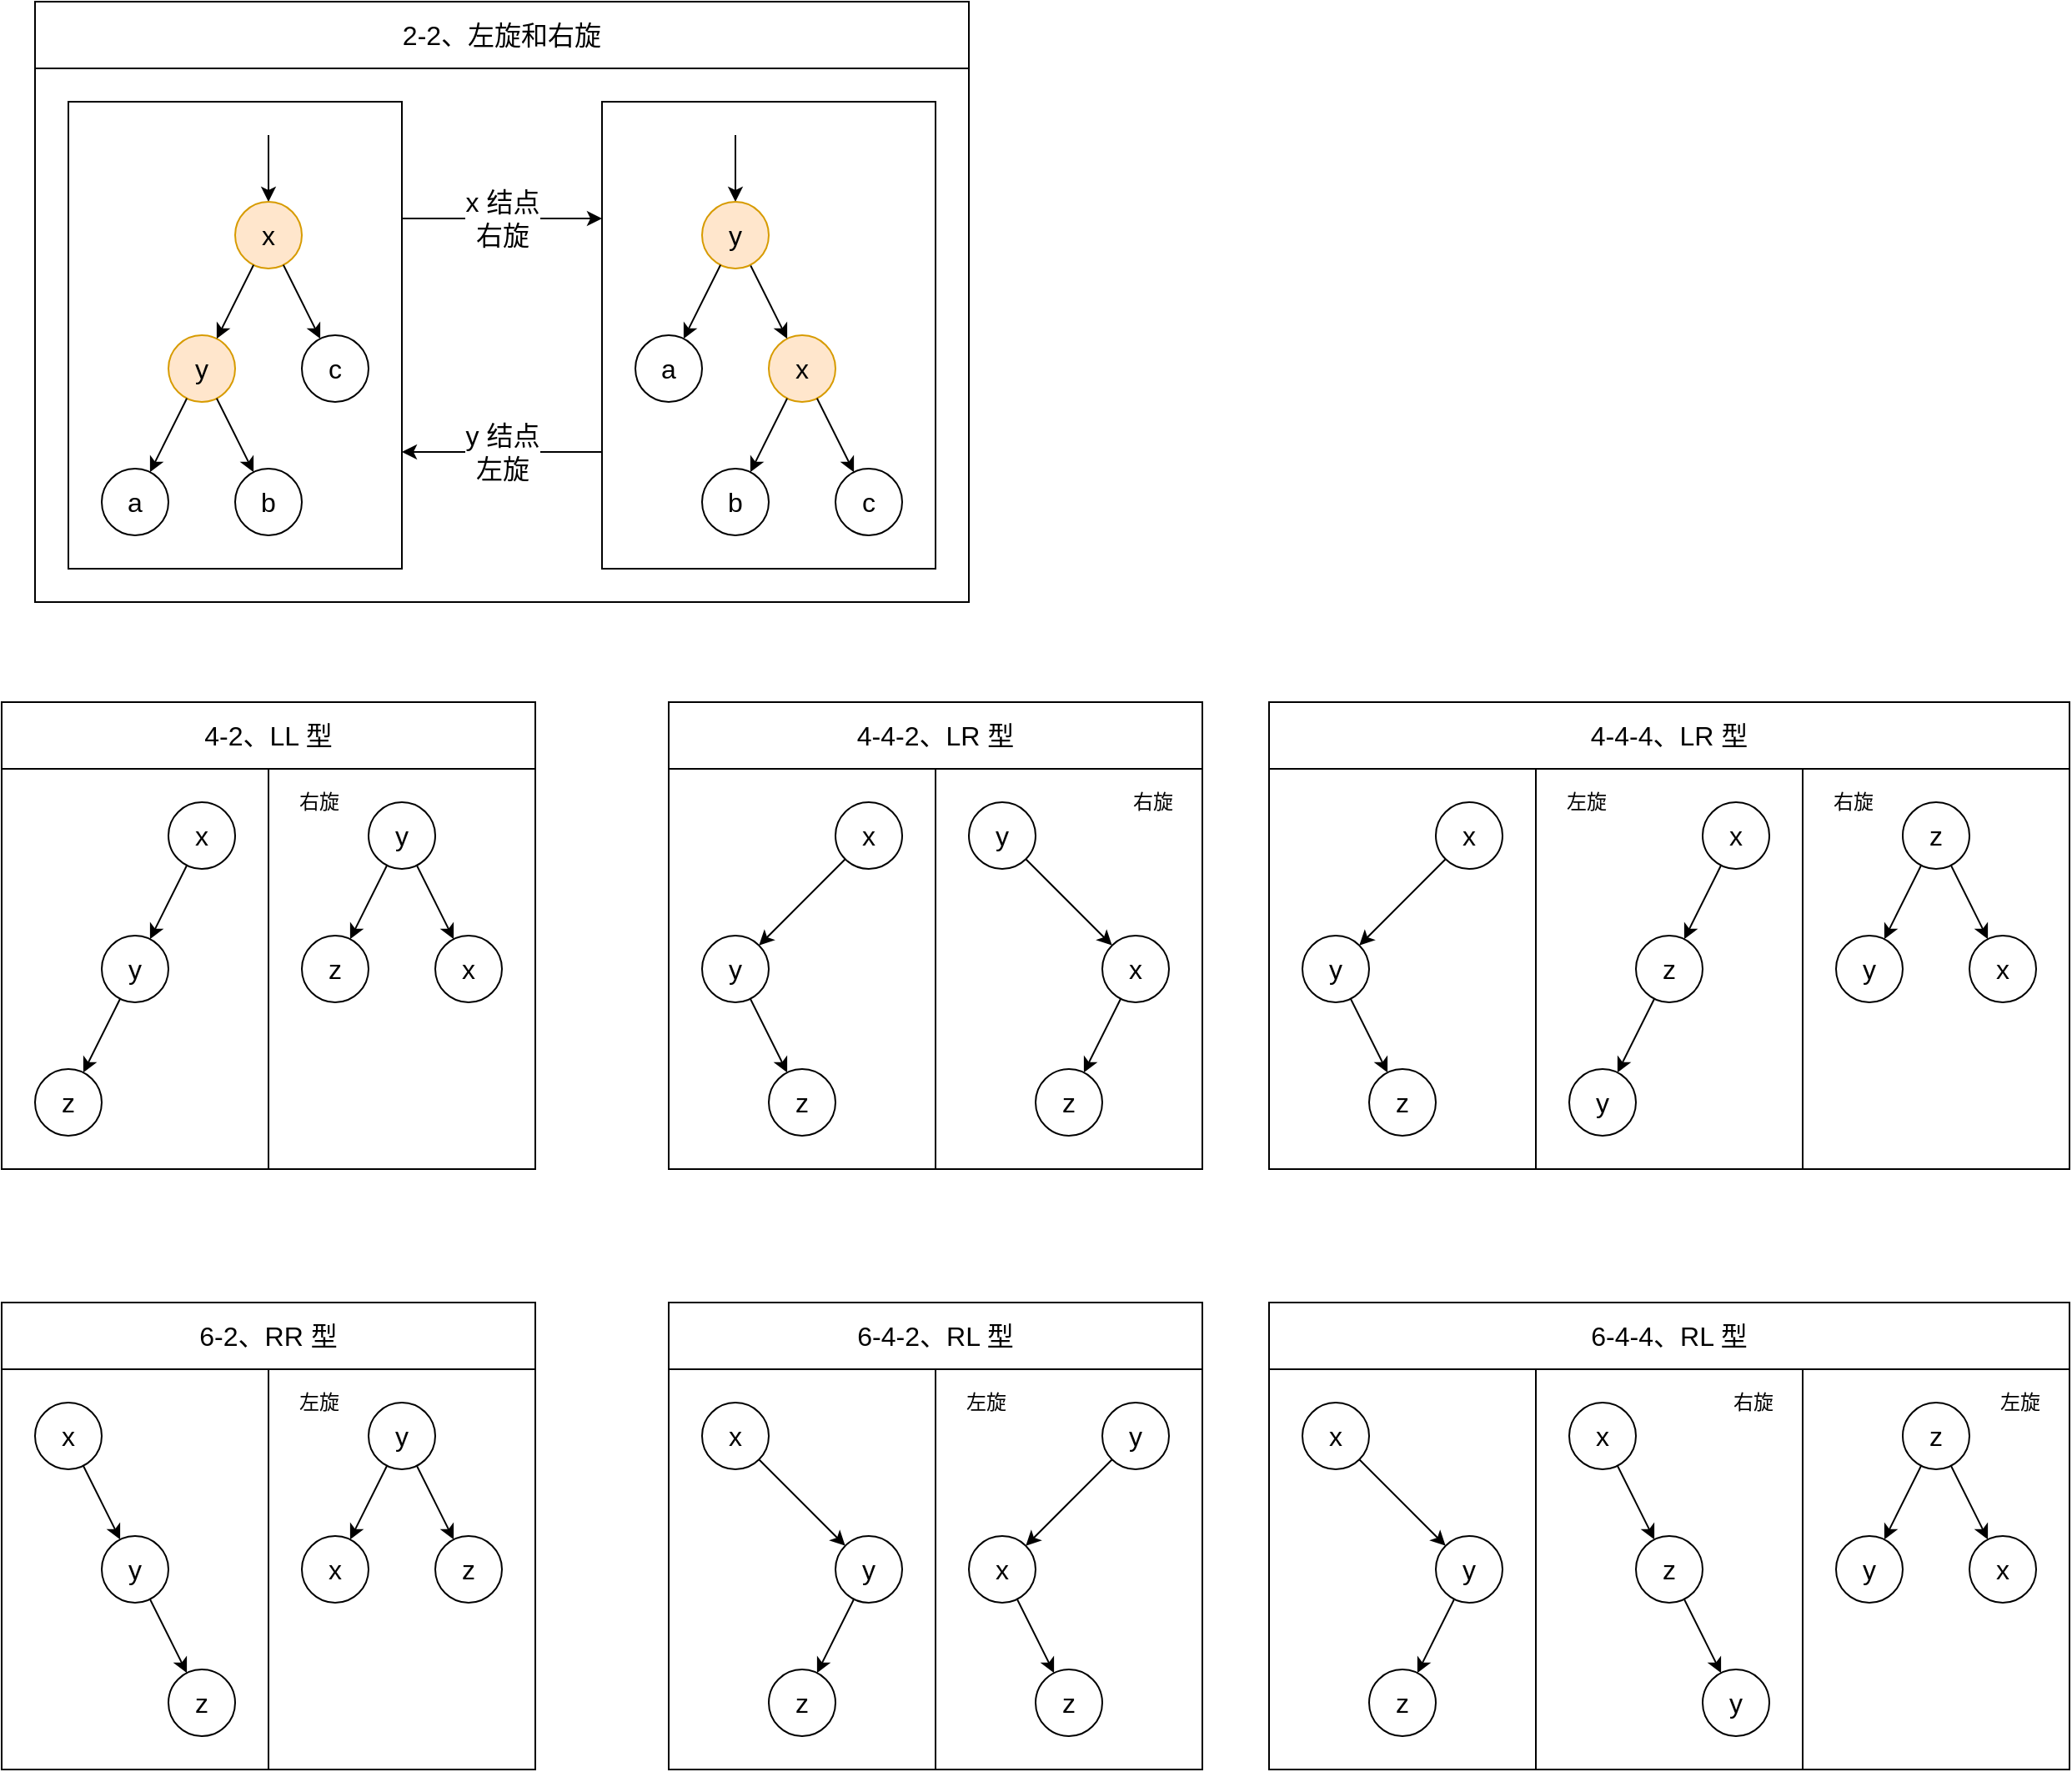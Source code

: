 <mxfile version="17.4.2" type="device"><diagram id="_bUpWqj7uk2EGXvaQ5KL" name="第 1 页"><mxGraphModel dx="1554" dy="1204" grid="1" gridSize="10" guides="0" tooltips="1" connect="1" arrows="1" fold="1" page="1" pageScale="1" pageWidth="827" pageHeight="1169" math="0" shadow="0"><root><mxCell id="0"/><mxCell id="1" parent="0"/><mxCell id="I18czegkz8IkcdXiJv6t-111" value="" style="group" parent="1" vertex="1" connectable="0"><mxGeometry x="80" y="40" width="560" height="360" as="geometry"/></mxCell><mxCell id="I18czegkz8IkcdXiJv6t-49" value="2-2、左旋和右旋" style="rounded=0;whiteSpace=wrap;html=1;fontSize=16;fillColor=none;container=0;" parent="I18czegkz8IkcdXiJv6t-111" vertex="1"><mxGeometry width="560" height="40" as="geometry"/></mxCell><mxCell id="I18czegkz8IkcdXiJv6t-26" value="" style="rounded=0;whiteSpace=wrap;html=1;fillColor=none;fontSize=16;container=0;" parent="I18czegkz8IkcdXiJv6t-111" vertex="1"><mxGeometry x="20" y="60" width="200" height="280" as="geometry"/></mxCell><mxCell id="I18czegkz8IkcdXiJv6t-27" value="" style="rounded=0;whiteSpace=wrap;html=1;fillColor=none;fontSize=16;container=0;" parent="I18czegkz8IkcdXiJv6t-111" vertex="1"><mxGeometry x="340" y="60" width="200" height="280" as="geometry"/></mxCell><mxCell id="I18czegkz8IkcdXiJv6t-32" value="" style="rounded=0;whiteSpace=wrap;html=1;fontSize=16;fillColor=none;container=0;" parent="I18czegkz8IkcdXiJv6t-111" vertex="1"><mxGeometry y="40" width="560" height="320" as="geometry"/></mxCell><mxCell id="I18czegkz8IkcdXiJv6t-6" style="rounded=0;orthogonalLoop=1;jettySize=auto;html=1;fontSize=16;" parent="I18czegkz8IkcdXiJv6t-111" target="I18czegkz8IkcdXiJv6t-3" edge="1"><mxGeometry relative="1" as="geometry"><mxPoint x="140" y="80" as="sourcePoint"/></mxGeometry></mxCell><mxCell id="I18czegkz8IkcdXiJv6t-3" value="x" style="ellipse;whiteSpace=wrap;html=1;aspect=fixed;fontSize=16;fillColor=#ffe6cc;strokeColor=#d79b00;container=0;" parent="I18czegkz8IkcdXiJv6t-111" vertex="1"><mxGeometry x="120" y="120" width="40" height="40" as="geometry"/></mxCell><mxCell id="I18czegkz8IkcdXiJv6t-8" value="y" style="ellipse;whiteSpace=wrap;html=1;aspect=fixed;fontSize=16;fillColor=#ffe6cc;strokeColor=#d79b00;container=0;" parent="I18czegkz8IkcdXiJv6t-111" vertex="1"><mxGeometry x="80" y="200" width="40" height="40" as="geometry"/></mxCell><mxCell id="I18czegkz8IkcdXiJv6t-12" style="rounded=0;orthogonalLoop=1;jettySize=auto;html=1;fontSize=16;" parent="I18czegkz8IkcdXiJv6t-111" source="I18czegkz8IkcdXiJv6t-3" target="I18czegkz8IkcdXiJv6t-8" edge="1"><mxGeometry relative="1" as="geometry"/></mxCell><mxCell id="I18czegkz8IkcdXiJv6t-9" value="c" style="ellipse;whiteSpace=wrap;html=1;aspect=fixed;fontSize=16;container=0;" parent="I18czegkz8IkcdXiJv6t-111" vertex="1"><mxGeometry x="160" y="200" width="40" height="40" as="geometry"/></mxCell><mxCell id="I18czegkz8IkcdXiJv6t-13" style="rounded=0;orthogonalLoop=1;jettySize=auto;html=1;fontSize=16;" parent="I18czegkz8IkcdXiJv6t-111" source="I18czegkz8IkcdXiJv6t-3" target="I18czegkz8IkcdXiJv6t-9" edge="1"><mxGeometry relative="1" as="geometry"/></mxCell><mxCell id="I18czegkz8IkcdXiJv6t-10" value="a" style="ellipse;whiteSpace=wrap;html=1;aspect=fixed;fontSize=16;container=0;" parent="I18czegkz8IkcdXiJv6t-111" vertex="1"><mxGeometry x="40" y="280" width="40" height="40" as="geometry"/></mxCell><mxCell id="I18czegkz8IkcdXiJv6t-14" style="rounded=0;orthogonalLoop=1;jettySize=auto;html=1;fontSize=16;" parent="I18czegkz8IkcdXiJv6t-111" source="I18czegkz8IkcdXiJv6t-8" target="I18czegkz8IkcdXiJv6t-10" edge="1"><mxGeometry relative="1" as="geometry"><mxPoint x="100" y="240" as="sourcePoint"/></mxGeometry></mxCell><mxCell id="I18czegkz8IkcdXiJv6t-11" value="b" style="ellipse;whiteSpace=wrap;html=1;aspect=fixed;fontSize=16;container=0;" parent="I18czegkz8IkcdXiJv6t-111" vertex="1"><mxGeometry x="120" y="280" width="40" height="40" as="geometry"/></mxCell><mxCell id="I18czegkz8IkcdXiJv6t-15" style="rounded=0;orthogonalLoop=1;jettySize=auto;html=1;fontSize=16;" parent="I18czegkz8IkcdXiJv6t-111" source="I18czegkz8IkcdXiJv6t-8" target="I18czegkz8IkcdXiJv6t-11" edge="1"><mxGeometry relative="1" as="geometry"><mxPoint x="100" y="240" as="sourcePoint"/></mxGeometry></mxCell><mxCell id="I18czegkz8IkcdXiJv6t-16" style="rounded=0;orthogonalLoop=1;jettySize=auto;html=1;fontSize=16;" parent="I18czegkz8IkcdXiJv6t-111" target="I18czegkz8IkcdXiJv6t-21" edge="1"><mxGeometry relative="1" as="geometry"><mxPoint x="420" y="80" as="sourcePoint"/></mxGeometry></mxCell><mxCell id="I18czegkz8IkcdXiJv6t-18" value="x" style="ellipse;whiteSpace=wrap;html=1;aspect=fixed;fontSize=16;fillColor=#ffe6cc;strokeColor=#d79b00;container=0;" parent="I18czegkz8IkcdXiJv6t-111" vertex="1"><mxGeometry x="440" y="200" width="40" height="40" as="geometry"/></mxCell><mxCell id="I18czegkz8IkcdXiJv6t-20" style="rounded=0;orthogonalLoop=1;jettySize=auto;html=1;fontSize=16;" parent="I18czegkz8IkcdXiJv6t-111" source="I18czegkz8IkcdXiJv6t-18" target="I18czegkz8IkcdXiJv6t-24" edge="1"><mxGeometry relative="1" as="geometry"><mxPoint x="340" y="210" as="sourcePoint"/></mxGeometry></mxCell><mxCell id="I18czegkz8IkcdXiJv6t-25" style="rounded=0;orthogonalLoop=1;jettySize=auto;html=1;fontSize=16;" parent="I18czegkz8IkcdXiJv6t-111" source="I18czegkz8IkcdXiJv6t-21" target="I18czegkz8IkcdXiJv6t-18" edge="1"><mxGeometry relative="1" as="geometry"/></mxCell><mxCell id="I18czegkz8IkcdXiJv6t-21" value="y" style="ellipse;whiteSpace=wrap;html=1;aspect=fixed;fontSize=16;fillColor=#ffe6cc;strokeColor=#d79b00;container=0;" parent="I18czegkz8IkcdXiJv6t-111" vertex="1"><mxGeometry x="400" y="120" width="40" height="40" as="geometry"/></mxCell><mxCell id="I18czegkz8IkcdXiJv6t-22" value="c" style="ellipse;whiteSpace=wrap;html=1;aspect=fixed;fontSize=16;container=0;" parent="I18czegkz8IkcdXiJv6t-111" vertex="1"><mxGeometry x="480" y="280" width="40" height="40" as="geometry"/></mxCell><mxCell id="I18czegkz8IkcdXiJv6t-17" style="rounded=0;orthogonalLoop=1;jettySize=auto;html=1;strokeColor=default;fontSize=16;" parent="I18czegkz8IkcdXiJv6t-111" source="I18czegkz8IkcdXiJv6t-18" target="I18czegkz8IkcdXiJv6t-22" edge="1"><mxGeometry relative="1" as="geometry"/></mxCell><mxCell id="I18czegkz8IkcdXiJv6t-23" value="a" style="ellipse;whiteSpace=wrap;html=1;aspect=fixed;fontSize=16;container=0;" parent="I18czegkz8IkcdXiJv6t-111" vertex="1"><mxGeometry x="360" y="200" width="40" height="40" as="geometry"/></mxCell><mxCell id="I18czegkz8IkcdXiJv6t-19" style="rounded=0;orthogonalLoop=1;jettySize=auto;html=1;fontSize=16;" parent="I18czegkz8IkcdXiJv6t-111" source="I18czegkz8IkcdXiJv6t-21" target="I18czegkz8IkcdXiJv6t-23" edge="1"><mxGeometry relative="1" as="geometry"><mxPoint x="420" y="160" as="sourcePoint"/></mxGeometry></mxCell><mxCell id="I18czegkz8IkcdXiJv6t-24" value="b" style="ellipse;whiteSpace=wrap;html=1;aspect=fixed;fontSize=16;container=0;" parent="I18czegkz8IkcdXiJv6t-111" vertex="1"><mxGeometry x="400" y="280" width="40" height="40" as="geometry"/></mxCell><mxCell id="I18czegkz8IkcdXiJv6t-28" value="" style="endArrow=classic;html=1;rounded=0;strokeColor=default;exitX=1;exitY=0.25;exitDx=0;exitDy=0;entryX=0;entryY=0.25;entryDx=0;entryDy=0;fontSize=16;" parent="I18czegkz8IkcdXiJv6t-111" source="I18czegkz8IkcdXiJv6t-26" target="I18czegkz8IkcdXiJv6t-27" edge="1"><mxGeometry width="50" height="50" relative="1" as="geometry"><mxPoint x="400" y="220" as="sourcePoint"/><mxPoint x="450" y="170" as="targetPoint"/></mxGeometry></mxCell><mxCell id="I18czegkz8IkcdXiJv6t-29" value="x 结点&lt;br&gt;右旋" style="edgeLabel;html=1;align=center;verticalAlign=middle;resizable=0;points=[];fontSize=16;container=0;" parent="I18czegkz8IkcdXiJv6t-28" vertex="1" connectable="0"><mxGeometry relative="1" as="geometry"><mxPoint as="offset"/></mxGeometry></mxCell><mxCell id="I18czegkz8IkcdXiJv6t-30" value="" style="endArrow=classic;html=1;rounded=0;strokeColor=default;exitX=0;exitY=0.75;exitDx=0;exitDy=0;entryX=1;entryY=0.75;entryDx=0;entryDy=0;fontSize=16;" parent="I18czegkz8IkcdXiJv6t-111" source="I18czegkz8IkcdXiJv6t-27" target="I18czegkz8IkcdXiJv6t-26" edge="1"><mxGeometry width="50" height="50" relative="1" as="geometry"><mxPoint x="230" y="140" as="sourcePoint"/><mxPoint x="370" y="140" as="targetPoint"/></mxGeometry></mxCell><mxCell id="I18czegkz8IkcdXiJv6t-31" value="y 结点&lt;br&gt;左旋" style="edgeLabel;html=1;align=center;verticalAlign=middle;resizable=0;points=[];fontSize=16;container=0;" parent="I18czegkz8IkcdXiJv6t-30" vertex="1" connectable="0"><mxGeometry relative="1" as="geometry"><mxPoint as="offset"/></mxGeometry></mxCell><mxCell id="I18czegkz8IkcdXiJv6t-45" value="" style="rounded=0;whiteSpace=wrap;html=1;fontSize=16;fillColor=none;container=0;" parent="1" vertex="1"><mxGeometry x="60" y="500" width="160" height="240" as="geometry"/></mxCell><mxCell id="I18czegkz8IkcdXiJv6t-46" value="" style="rounded=0;whiteSpace=wrap;html=1;fontSize=16;fillColor=none;container=0;" parent="1" vertex="1"><mxGeometry x="220" y="500" width="160" height="240" as="geometry"/></mxCell><mxCell id="I18czegkz8IkcdXiJv6t-34" value="x" style="ellipse;whiteSpace=wrap;html=1;aspect=fixed;fontSize=16;container=0;" parent="1" vertex="1"><mxGeometry x="160" y="520" width="40" height="40" as="geometry"/></mxCell><mxCell id="I18czegkz8IkcdXiJv6t-35" style="rounded=0;orthogonalLoop=1;jettySize=auto;html=1;fontSize=16;" parent="1" source="I18czegkz8IkcdXiJv6t-34" target="I18czegkz8IkcdXiJv6t-37" edge="1"><mxGeometry relative="1" as="geometry"><mxPoint x="60" y="530" as="sourcePoint"/></mxGeometry></mxCell><mxCell id="I18czegkz8IkcdXiJv6t-36" value="z" style="ellipse;whiteSpace=wrap;html=1;aspect=fixed;fontSize=16;container=0;" parent="1" vertex="1"><mxGeometry x="80" y="680" width="40" height="40" as="geometry"/></mxCell><mxCell id="I18czegkz8IkcdXiJv6t-37" value="y" style="ellipse;whiteSpace=wrap;html=1;aspect=fixed;fontSize=16;container=0;" parent="1" vertex="1"><mxGeometry x="120" y="600" width="40" height="40" as="geometry"/></mxCell><mxCell id="I18czegkz8IkcdXiJv6t-39" value="x" style="ellipse;whiteSpace=wrap;html=1;aspect=fixed;fontSize=16;container=0;" parent="1" vertex="1"><mxGeometry x="320" y="600" width="40" height="40" as="geometry"/></mxCell><mxCell id="I18czegkz8IkcdXiJv6t-40" style="rounded=0;orthogonalLoop=1;jettySize=auto;html=1;fontSize=16;" parent="1" source="I18czegkz8IkcdXiJv6t-42" target="I18czegkz8IkcdXiJv6t-39" edge="1"><mxGeometry relative="1" as="geometry"><mxPoint x="360" y="510" as="sourcePoint"/></mxGeometry></mxCell><mxCell id="I18czegkz8IkcdXiJv6t-41" value="z" style="ellipse;whiteSpace=wrap;html=1;aspect=fixed;fontSize=16;container=0;" parent="1" vertex="1"><mxGeometry x="240" y="600" width="40" height="40" as="geometry"/></mxCell><mxCell id="I18czegkz8IkcdXiJv6t-33" style="rounded=0;orthogonalLoop=1;jettySize=auto;html=1;strokeColor=default;fontSize=16;" parent="1" source="I18czegkz8IkcdXiJv6t-37" target="I18czegkz8IkcdXiJv6t-36" edge="1"><mxGeometry relative="1" as="geometry"/></mxCell><mxCell id="I18czegkz8IkcdXiJv6t-42" value="y" style="ellipse;whiteSpace=wrap;html=1;aspect=fixed;fontSize=16;container=0;" parent="1" vertex="1"><mxGeometry x="280" y="520" width="40" height="40" as="geometry"/></mxCell><mxCell id="I18czegkz8IkcdXiJv6t-38" style="rounded=0;orthogonalLoop=1;jettySize=auto;html=1;strokeColor=default;fontSize=16;" parent="1" source="I18czegkz8IkcdXiJv6t-42" target="I18czegkz8IkcdXiJv6t-41" edge="1"><mxGeometry relative="1" as="geometry"/></mxCell><mxCell id="I18czegkz8IkcdXiJv6t-53" value="4-2、LL 型" style="rounded=0;whiteSpace=wrap;html=1;fontSize=16;fillColor=none;container=0;" parent="1" vertex="1"><mxGeometry x="60" y="460" width="320" height="40" as="geometry"/></mxCell><mxCell id="I18czegkz8IkcdXiJv6t-70" value="" style="rounded=0;whiteSpace=wrap;html=1;fontSize=16;fillColor=none;container=0;" parent="1" vertex="1"><mxGeometry x="460" y="500" width="160" height="240" as="geometry"/></mxCell><mxCell id="I18czegkz8IkcdXiJv6t-71" value="" style="rounded=0;whiteSpace=wrap;html=1;fontSize=16;fillColor=none;container=0;" parent="1" vertex="1"><mxGeometry x="620" y="500" width="160" height="240" as="geometry"/></mxCell><mxCell id="I18czegkz8IkcdXiJv6t-74" value="x" style="ellipse;whiteSpace=wrap;html=1;aspect=fixed;fontSize=16;container=0;" parent="1" vertex="1"><mxGeometry x="560" y="520" width="40" height="40" as="geometry"/></mxCell><mxCell id="I18czegkz8IkcdXiJv6t-75" style="rounded=0;orthogonalLoop=1;jettySize=auto;html=1;fontSize=16;" parent="1" source="I18czegkz8IkcdXiJv6t-74" target="I18czegkz8IkcdXiJv6t-77" edge="1"><mxGeometry relative="1" as="geometry"><mxPoint x="460" y="530" as="sourcePoint"/></mxGeometry></mxCell><mxCell id="I18czegkz8IkcdXiJv6t-76" value="z" style="ellipse;whiteSpace=wrap;html=1;aspect=fixed;fontSize=16;container=0;" parent="1" vertex="1"><mxGeometry x="520" y="680" width="40" height="40" as="geometry"/></mxCell><mxCell id="I18czegkz8IkcdXiJv6t-77" value="y" style="ellipse;whiteSpace=wrap;html=1;aspect=fixed;fontSize=16;container=0;" parent="1" vertex="1"><mxGeometry x="480" y="600" width="40" height="40" as="geometry"/></mxCell><mxCell id="I18czegkz8IkcdXiJv6t-79" value="x" style="ellipse;whiteSpace=wrap;html=1;aspect=fixed;fontSize=16;container=0;" parent="1" vertex="1"><mxGeometry x="720" y="600" width="40" height="40" as="geometry"/></mxCell><mxCell id="I18czegkz8IkcdXiJv6t-73" style="rounded=0;orthogonalLoop=1;jettySize=auto;html=1;strokeColor=default;fontSize=16;" parent="1" source="I18czegkz8IkcdXiJv6t-77" target="I18czegkz8IkcdXiJv6t-76" edge="1"><mxGeometry relative="1" as="geometry"/></mxCell><mxCell id="I18czegkz8IkcdXiJv6t-80" style="rounded=0;orthogonalLoop=1;jettySize=auto;html=1;fontSize=16;" parent="1" source="I18czegkz8IkcdXiJv6t-82" target="I18czegkz8IkcdXiJv6t-79" edge="1"><mxGeometry relative="1" as="geometry"><mxPoint x="760" y="510" as="sourcePoint"/></mxGeometry></mxCell><mxCell id="I18czegkz8IkcdXiJv6t-81" value="z" style="ellipse;whiteSpace=wrap;html=1;aspect=fixed;fontSize=16;container=0;" parent="1" vertex="1"><mxGeometry x="680" y="680" width="40" height="40" as="geometry"/></mxCell><mxCell id="I18czegkz8IkcdXiJv6t-82" value="y" style="ellipse;whiteSpace=wrap;html=1;aspect=fixed;fontSize=16;container=0;" parent="1" vertex="1"><mxGeometry x="640" y="520" width="40" height="40" as="geometry"/></mxCell><mxCell id="I18czegkz8IkcdXiJv6t-78" style="rounded=0;orthogonalLoop=1;jettySize=auto;html=1;strokeColor=default;fontSize=16;" parent="1" source="I18czegkz8IkcdXiJv6t-79" target="I18czegkz8IkcdXiJv6t-81" edge="1"><mxGeometry relative="1" as="geometry"/></mxCell><mxCell id="I18czegkz8IkcdXiJv6t-85" value="4-4-2、LR 型" style="rounded=0;whiteSpace=wrap;html=1;fontSize=16;fillColor=none;container=0;" parent="1" vertex="1"><mxGeometry x="460" y="460" width="320" height="40" as="geometry"/></mxCell><mxCell id="I18czegkz8IkcdXiJv6t-87" value="" style="rounded=0;whiteSpace=wrap;html=1;fontSize=16;fillColor=none;" parent="1" vertex="1"><mxGeometry x="820" y="500" width="160" height="240" as="geometry"/></mxCell><mxCell id="I18czegkz8IkcdXiJv6t-88" value="" style="rounded=0;whiteSpace=wrap;html=1;fontSize=16;fillColor=none;" parent="1" vertex="1"><mxGeometry x="980" y="500" width="160" height="240" as="geometry"/></mxCell><mxCell id="I18czegkz8IkcdXiJv6t-91" value="x" style="ellipse;whiteSpace=wrap;html=1;aspect=fixed;fontSize=16;" parent="1" vertex="1"><mxGeometry x="920" y="520" width="40" height="40" as="geometry"/></mxCell><mxCell id="I18czegkz8IkcdXiJv6t-92" style="rounded=0;orthogonalLoop=1;jettySize=auto;html=1;fontSize=16;" parent="1" source="I18czegkz8IkcdXiJv6t-91" target="I18czegkz8IkcdXiJv6t-94" edge="1"><mxGeometry relative="1" as="geometry"><mxPoint x="820" y="530" as="sourcePoint"/></mxGeometry></mxCell><mxCell id="I18czegkz8IkcdXiJv6t-93" value="z" style="ellipse;whiteSpace=wrap;html=1;aspect=fixed;fontSize=16;" parent="1" vertex="1"><mxGeometry x="880" y="680" width="40" height="40" as="geometry"/></mxCell><mxCell id="I18czegkz8IkcdXiJv6t-94" value="y" style="ellipse;whiteSpace=wrap;html=1;aspect=fixed;fontSize=16;" parent="1" vertex="1"><mxGeometry x="840" y="600" width="40" height="40" as="geometry"/></mxCell><mxCell id="I18czegkz8IkcdXiJv6t-96" value="x" style="ellipse;whiteSpace=wrap;html=1;aspect=fixed;fontSize=16;" parent="1" vertex="1"><mxGeometry x="1080" y="520" width="40" height="40" as="geometry"/></mxCell><mxCell id="I18czegkz8IkcdXiJv6t-90" style="rounded=0;orthogonalLoop=1;jettySize=auto;html=1;strokeColor=default;fontSize=16;" parent="1" source="I18czegkz8IkcdXiJv6t-94" target="I18czegkz8IkcdXiJv6t-93" edge="1"><mxGeometry relative="1" as="geometry"/></mxCell><mxCell id="I18czegkz8IkcdXiJv6t-98" value="z" style="ellipse;whiteSpace=wrap;html=1;aspect=fixed;fontSize=16;" parent="1" vertex="1"><mxGeometry x="1040" y="600" width="40" height="40" as="geometry"/></mxCell><mxCell id="I18czegkz8IkcdXiJv6t-95" style="rounded=0;orthogonalLoop=1;jettySize=auto;html=1;strokeColor=default;fontSize=16;" parent="1" source="I18czegkz8IkcdXiJv6t-96" target="I18czegkz8IkcdXiJv6t-98" edge="1"><mxGeometry relative="1" as="geometry"/></mxCell><mxCell id="I18czegkz8IkcdXiJv6t-99" value="y" style="ellipse;whiteSpace=wrap;html=1;aspect=fixed;fontSize=16;" parent="1" vertex="1"><mxGeometry x="1000" y="680" width="40" height="40" as="geometry"/></mxCell><mxCell id="I18czegkz8IkcdXiJv6t-97" style="rounded=0;orthogonalLoop=1;jettySize=auto;html=1;fontSize=16;" parent="1" source="I18czegkz8IkcdXiJv6t-98" target="I18czegkz8IkcdXiJv6t-99" edge="1"><mxGeometry relative="1" as="geometry"><mxPoint x="1120" y="510" as="sourcePoint"/></mxGeometry></mxCell><mxCell id="I18czegkz8IkcdXiJv6t-102" value="4-4-4、LR 型" style="rounded=0;whiteSpace=wrap;html=1;fontSize=16;fillColor=none;" parent="1" vertex="1"><mxGeometry x="820" y="460" width="480" height="40" as="geometry"/></mxCell><mxCell id="I18czegkz8IkcdXiJv6t-103" value="" style="rounded=0;whiteSpace=wrap;html=1;fontSize=16;fillColor=none;" parent="1" vertex="1"><mxGeometry x="1140" y="500" width="160" height="240" as="geometry"/></mxCell><mxCell id="I18czegkz8IkcdXiJv6t-105" value="x" style="ellipse;whiteSpace=wrap;html=1;aspect=fixed;fontSize=16;" parent="1" vertex="1"><mxGeometry x="1240" y="600" width="40" height="40" as="geometry"/></mxCell><mxCell id="I18czegkz8IkcdXiJv6t-107" value="z" style="ellipse;whiteSpace=wrap;html=1;aspect=fixed;fontSize=16;" parent="1" vertex="1"><mxGeometry x="1200" y="520" width="40" height="40" as="geometry"/></mxCell><mxCell id="I18czegkz8IkcdXiJv6t-104" style="rounded=0;orthogonalLoop=1;jettySize=auto;html=1;strokeColor=default;fontSize=16;" parent="1" source="I18czegkz8IkcdXiJv6t-107" target="I18czegkz8IkcdXiJv6t-105" edge="1"><mxGeometry relative="1" as="geometry"/></mxCell><mxCell id="I18czegkz8IkcdXiJv6t-108" value="y" style="ellipse;whiteSpace=wrap;html=1;aspect=fixed;fontSize=16;" parent="1" vertex="1"><mxGeometry x="1160" y="600" width="40" height="40" as="geometry"/></mxCell><mxCell id="I18czegkz8IkcdXiJv6t-106" style="rounded=0;orthogonalLoop=1;jettySize=auto;html=1;fontSize=16;" parent="1" source="I18czegkz8IkcdXiJv6t-107" target="I18czegkz8IkcdXiJv6t-108" edge="1"><mxGeometry relative="1" as="geometry"><mxPoint x="1280" y="430" as="sourcePoint"/></mxGeometry></mxCell><mxCell id="I18czegkz8IkcdXiJv6t-65" value="" style="rounded=0;whiteSpace=wrap;html=1;fontSize=16;fillColor=none;container=0;" parent="1" vertex="1"><mxGeometry x="220" y="860" width="160" height="240" as="geometry"/></mxCell><mxCell id="I18czegkz8IkcdXiJv6t-64" value="" style="rounded=0;whiteSpace=wrap;html=1;fontSize=16;fillColor=none;container=0;" parent="1" vertex="1"><mxGeometry x="60" y="860" width="160" height="240" as="geometry"/></mxCell><mxCell id="I18czegkz8IkcdXiJv6t-55" value="x" style="ellipse;whiteSpace=wrap;html=1;aspect=fixed;fontSize=16;container=0;" parent="1" vertex="1"><mxGeometry x="80" y="880" width="40" height="40" as="geometry"/></mxCell><mxCell id="I18czegkz8IkcdXiJv6t-56" style="rounded=0;orthogonalLoop=1;jettySize=auto;html=1;fontSize=16;" parent="1" source="I18czegkz8IkcdXiJv6t-55" target="I18czegkz8IkcdXiJv6t-58" edge="1"><mxGeometry relative="1" as="geometry"><mxPoint x="60" y="890" as="sourcePoint"/></mxGeometry></mxCell><mxCell id="I18czegkz8IkcdXiJv6t-57" value="z" style="ellipse;whiteSpace=wrap;html=1;aspect=fixed;fontSize=16;container=0;" parent="1" vertex="1"><mxGeometry x="160" y="1040" width="40" height="40" as="geometry"/></mxCell><mxCell id="I18czegkz8IkcdXiJv6t-58" value="y" style="ellipse;whiteSpace=wrap;html=1;aspect=fixed;fontSize=16;container=0;" parent="1" vertex="1"><mxGeometry x="120" y="960" width="40" height="40" as="geometry"/></mxCell><mxCell id="I18czegkz8IkcdXiJv6t-60" value="z" style="ellipse;whiteSpace=wrap;html=1;aspect=fixed;fontSize=16;container=0;" parent="1" vertex="1"><mxGeometry x="320" y="960" width="40" height="40" as="geometry"/></mxCell><mxCell id="I18czegkz8IkcdXiJv6t-61" style="rounded=0;orthogonalLoop=1;jettySize=auto;html=1;fontSize=16;" parent="1" source="I18czegkz8IkcdXiJv6t-63" target="I18czegkz8IkcdXiJv6t-60" edge="1"><mxGeometry relative="1" as="geometry"><mxPoint x="360" y="870" as="sourcePoint"/></mxGeometry></mxCell><mxCell id="I18czegkz8IkcdXiJv6t-62" value="x" style="ellipse;whiteSpace=wrap;html=1;aspect=fixed;fontSize=16;container=0;" parent="1" vertex="1"><mxGeometry x="240" y="960" width="40" height="40" as="geometry"/></mxCell><mxCell id="I18czegkz8IkcdXiJv6t-54" style="rounded=0;orthogonalLoop=1;jettySize=auto;html=1;strokeColor=default;fontSize=16;" parent="1" source="I18czegkz8IkcdXiJv6t-58" target="I18czegkz8IkcdXiJv6t-57" edge="1"><mxGeometry relative="1" as="geometry"/></mxCell><mxCell id="I18czegkz8IkcdXiJv6t-63" value="y" style="ellipse;whiteSpace=wrap;html=1;aspect=fixed;fontSize=16;container=0;" parent="1" vertex="1"><mxGeometry x="280" y="880" width="40" height="40" as="geometry"/></mxCell><mxCell id="I18czegkz8IkcdXiJv6t-59" style="rounded=0;orthogonalLoop=1;jettySize=auto;html=1;strokeColor=default;fontSize=16;" parent="1" source="I18czegkz8IkcdXiJv6t-63" target="I18czegkz8IkcdXiJv6t-62" edge="1"><mxGeometry relative="1" as="geometry"/></mxCell><mxCell id="I18czegkz8IkcdXiJv6t-69" value="6-2、RR 型" style="rounded=0;whiteSpace=wrap;html=1;fontSize=16;fillColor=none;container=0;" parent="1" vertex="1"><mxGeometry x="60" y="820" width="320" height="40" as="geometry"/></mxCell><mxCell id="I18czegkz8IkcdXiJv6t-131" value="" style="rounded=0;whiteSpace=wrap;html=1;fontSize=16;fillColor=none;container=0;" parent="1" vertex="1"><mxGeometry x="820" y="860" width="160" height="240" as="geometry"/></mxCell><mxCell id="I18czegkz8IkcdXiJv6t-132" value="" style="rounded=0;whiteSpace=wrap;html=1;fontSize=16;fillColor=none;container=0;" parent="1" vertex="1"><mxGeometry x="980" y="860" width="160" height="240" as="geometry"/></mxCell><mxCell id="I18czegkz8IkcdXiJv6t-134" value="x" style="ellipse;whiteSpace=wrap;html=1;aspect=fixed;fontSize=16;container=0;" parent="1" vertex="1"><mxGeometry x="840" y="880" width="40" height="40" as="geometry"/></mxCell><mxCell id="I18czegkz8IkcdXiJv6t-135" style="rounded=0;orthogonalLoop=1;jettySize=auto;html=1;fontSize=16;" parent="1" source="I18czegkz8IkcdXiJv6t-134" target="I18czegkz8IkcdXiJv6t-137" edge="1"><mxGeometry relative="1" as="geometry"><mxPoint x="820" y="890" as="sourcePoint"/></mxGeometry></mxCell><mxCell id="I18czegkz8IkcdXiJv6t-136" value="z" style="ellipse;whiteSpace=wrap;html=1;aspect=fixed;fontSize=16;container=0;" parent="1" vertex="1"><mxGeometry x="880" y="1040" width="40" height="40" as="geometry"/></mxCell><mxCell id="I18czegkz8IkcdXiJv6t-137" value="y" style="ellipse;whiteSpace=wrap;html=1;aspect=fixed;fontSize=16;container=0;" parent="1" vertex="1"><mxGeometry x="920" y="960" width="40" height="40" as="geometry"/></mxCell><mxCell id="I18czegkz8IkcdXiJv6t-139" value="x" style="ellipse;whiteSpace=wrap;html=1;aspect=fixed;fontSize=16;container=0;" parent="1" vertex="1"><mxGeometry x="1000" y="880" width="40" height="40" as="geometry"/></mxCell><mxCell id="I18czegkz8IkcdXiJv6t-133" style="rounded=0;orthogonalLoop=1;jettySize=auto;html=1;strokeColor=default;fontSize=16;" parent="1" source="I18czegkz8IkcdXiJv6t-137" target="I18czegkz8IkcdXiJv6t-136" edge="1"><mxGeometry relative="1" as="geometry"/></mxCell><mxCell id="I18czegkz8IkcdXiJv6t-141" value="z" style="ellipse;whiteSpace=wrap;html=1;aspect=fixed;fontSize=16;container=0;" parent="1" vertex="1"><mxGeometry x="1040" y="960" width="40" height="40" as="geometry"/></mxCell><mxCell id="I18czegkz8IkcdXiJv6t-138" style="rounded=0;orthogonalLoop=1;jettySize=auto;html=1;strokeColor=default;fontSize=16;" parent="1" source="I18czegkz8IkcdXiJv6t-139" target="I18czegkz8IkcdXiJv6t-141" edge="1"><mxGeometry relative="1" as="geometry"/></mxCell><mxCell id="I18czegkz8IkcdXiJv6t-142" value="y" style="ellipse;whiteSpace=wrap;html=1;aspect=fixed;fontSize=16;container=0;" parent="1" vertex="1"><mxGeometry x="1080" y="1040" width="40" height="40" as="geometry"/></mxCell><mxCell id="I18czegkz8IkcdXiJv6t-140" style="rounded=0;orthogonalLoop=1;jettySize=auto;html=1;fontSize=16;" parent="1" source="I18czegkz8IkcdXiJv6t-141" target="I18czegkz8IkcdXiJv6t-142" edge="1"><mxGeometry relative="1" as="geometry"><mxPoint x="1120" y="870" as="sourcePoint"/></mxGeometry></mxCell><mxCell id="I18czegkz8IkcdXiJv6t-145" value="6-4-4、RL 型" style="rounded=0;whiteSpace=wrap;html=1;fontSize=16;fillColor=none;container=0;" parent="1" vertex="1"><mxGeometry x="820" y="820" width="480" height="40" as="geometry"/></mxCell><mxCell id="I18czegkz8IkcdXiJv6t-146" value="" style="rounded=0;whiteSpace=wrap;html=1;fontSize=16;fillColor=none;container=0;" parent="1" vertex="1"><mxGeometry x="1140" y="860" width="160" height="240" as="geometry"/></mxCell><mxCell id="I18czegkz8IkcdXiJv6t-148" value="x" style="ellipse;whiteSpace=wrap;html=1;aspect=fixed;fontSize=16;container=0;" parent="1" vertex="1"><mxGeometry x="1240" y="960" width="40" height="40" as="geometry"/></mxCell><mxCell id="I18czegkz8IkcdXiJv6t-150" value="z" style="ellipse;whiteSpace=wrap;html=1;aspect=fixed;fontSize=16;container=0;" parent="1" vertex="1"><mxGeometry x="1200" y="880" width="40" height="40" as="geometry"/></mxCell><mxCell id="I18czegkz8IkcdXiJv6t-147" style="rounded=0;orthogonalLoop=1;jettySize=auto;html=1;strokeColor=default;fontSize=16;" parent="1" source="I18czegkz8IkcdXiJv6t-150" target="I18czegkz8IkcdXiJv6t-148" edge="1"><mxGeometry relative="1" as="geometry"/></mxCell><mxCell id="I18czegkz8IkcdXiJv6t-151" value="y" style="ellipse;whiteSpace=wrap;html=1;aspect=fixed;fontSize=16;container=0;" parent="1" vertex="1"><mxGeometry x="1160" y="960" width="40" height="40" as="geometry"/></mxCell><mxCell id="I18czegkz8IkcdXiJv6t-149" style="rounded=0;orthogonalLoop=1;jettySize=auto;html=1;fontSize=16;" parent="1" source="I18czegkz8IkcdXiJv6t-150" target="I18czegkz8IkcdXiJv6t-151" edge="1"><mxGeometry relative="1" as="geometry"><mxPoint x="1280" y="790" as="sourcePoint"/></mxGeometry></mxCell><mxCell id="I18czegkz8IkcdXiJv6t-114" value="" style="rounded=0;whiteSpace=wrap;html=1;fontSize=16;fillColor=none;container=0;" parent="1" vertex="1"><mxGeometry x="460" y="860" width="160" height="240" as="geometry"/></mxCell><mxCell id="I18czegkz8IkcdXiJv6t-115" value="" style="rounded=0;whiteSpace=wrap;html=1;fontSize=16;fillColor=none;container=0;" parent="1" vertex="1"><mxGeometry x="620" y="860" width="160" height="240" as="geometry"/></mxCell><mxCell id="I18czegkz8IkcdXiJv6t-118" value="x" style="ellipse;whiteSpace=wrap;html=1;aspect=fixed;fontSize=16;container=0;" parent="1" vertex="1"><mxGeometry x="480" y="880" width="40" height="40" as="geometry"/></mxCell><mxCell id="I18czegkz8IkcdXiJv6t-119" style="rounded=0;orthogonalLoop=1;jettySize=auto;html=1;fontSize=16;" parent="1" source="I18czegkz8IkcdXiJv6t-118" target="I18czegkz8IkcdXiJv6t-121" edge="1"><mxGeometry relative="1" as="geometry"><mxPoint x="460" y="890" as="sourcePoint"/></mxGeometry></mxCell><mxCell id="I18czegkz8IkcdXiJv6t-120" value="z" style="ellipse;whiteSpace=wrap;html=1;aspect=fixed;fontSize=16;container=0;" parent="1" vertex="1"><mxGeometry x="520" y="1040" width="40" height="40" as="geometry"/></mxCell><mxCell id="I18czegkz8IkcdXiJv6t-121" value="y" style="ellipse;whiteSpace=wrap;html=1;aspect=fixed;fontSize=16;container=0;" parent="1" vertex="1"><mxGeometry x="560" y="960" width="40" height="40" as="geometry"/></mxCell><mxCell id="I18czegkz8IkcdXiJv6t-123" value="x" style="ellipse;whiteSpace=wrap;html=1;aspect=fixed;fontSize=16;container=0;" parent="1" vertex="1"><mxGeometry x="640" y="960" width="40" height="40" as="geometry"/></mxCell><mxCell id="I18czegkz8IkcdXiJv6t-117" style="rounded=0;orthogonalLoop=1;jettySize=auto;html=1;strokeColor=default;fontSize=16;" parent="1" source="I18czegkz8IkcdXiJv6t-121" target="I18czegkz8IkcdXiJv6t-120" edge="1"><mxGeometry relative="1" as="geometry"/></mxCell><mxCell id="I18czegkz8IkcdXiJv6t-124" style="rounded=0;orthogonalLoop=1;jettySize=auto;html=1;fontSize=16;" parent="1" source="I18czegkz8IkcdXiJv6t-126" target="I18czegkz8IkcdXiJv6t-123" edge="1"><mxGeometry relative="1" as="geometry"><mxPoint x="760" y="870" as="sourcePoint"/></mxGeometry></mxCell><mxCell id="I18czegkz8IkcdXiJv6t-125" value="z" style="ellipse;whiteSpace=wrap;html=1;aspect=fixed;fontSize=16;container=0;" parent="1" vertex="1"><mxGeometry x="680" y="1040" width="40" height="40" as="geometry"/></mxCell><mxCell id="I18czegkz8IkcdXiJv6t-126" value="y" style="ellipse;whiteSpace=wrap;html=1;aspect=fixed;fontSize=16;container=0;" parent="1" vertex="1"><mxGeometry x="720" y="880" width="40" height="40" as="geometry"/></mxCell><mxCell id="I18czegkz8IkcdXiJv6t-122" style="rounded=0;orthogonalLoop=1;jettySize=auto;html=1;strokeColor=default;fontSize=16;" parent="1" source="I18czegkz8IkcdXiJv6t-123" target="I18czegkz8IkcdXiJv6t-125" edge="1"><mxGeometry relative="1" as="geometry"/></mxCell><mxCell id="I18czegkz8IkcdXiJv6t-129" value="6-4-2、RL 型" style="rounded=0;whiteSpace=wrap;html=1;fontSize=16;fillColor=none;container=0;" parent="1" vertex="1"><mxGeometry x="460" y="820" width="320" height="40" as="geometry"/></mxCell><mxCell id="lDF1tSCFbona09hyrcJm-1" value="右旋" style="text;html=1;align=center;verticalAlign=middle;resizable=0;points=[];autosize=1;strokeColor=none;fillColor=none;" vertex="1" parent="1"><mxGeometry x="230" y="510" width="40" height="20" as="geometry"/></mxCell><mxCell id="lDF1tSCFbona09hyrcJm-2" value="右旋" style="text;html=1;align=center;verticalAlign=middle;resizable=0;points=[];autosize=1;strokeColor=none;fillColor=none;" vertex="1" parent="1"><mxGeometry x="730" y="510" width="40" height="20" as="geometry"/></mxCell><mxCell id="lDF1tSCFbona09hyrcJm-3" value="左旋" style="text;html=1;align=center;verticalAlign=middle;resizable=0;points=[];autosize=1;strokeColor=none;fillColor=none;" vertex="1" parent="1"><mxGeometry x="990" y="510" width="40" height="20" as="geometry"/></mxCell><mxCell id="lDF1tSCFbona09hyrcJm-4" value="右旋" style="text;html=1;align=center;verticalAlign=middle;resizable=0;points=[];autosize=1;strokeColor=none;fillColor=none;" vertex="1" parent="1"><mxGeometry x="1150" y="510" width="40" height="20" as="geometry"/></mxCell><mxCell id="lDF1tSCFbona09hyrcJm-5" value="右旋" style="text;html=1;align=center;verticalAlign=middle;resizable=0;points=[];autosize=1;strokeColor=none;fillColor=none;" vertex="1" parent="1"><mxGeometry x="1090" y="870" width="40" height="20" as="geometry"/></mxCell><mxCell id="lDF1tSCFbona09hyrcJm-6" value="左旋" style="text;html=1;align=center;verticalAlign=middle;resizable=0;points=[];autosize=1;strokeColor=none;fillColor=none;" vertex="1" parent="1"><mxGeometry x="1250" y="870" width="40" height="20" as="geometry"/></mxCell><mxCell id="lDF1tSCFbona09hyrcJm-7" value="左旋" style="text;html=1;align=center;verticalAlign=middle;resizable=0;points=[];autosize=1;strokeColor=none;fillColor=none;" vertex="1" parent="1"><mxGeometry x="630" y="870" width="40" height="20" as="geometry"/></mxCell><mxCell id="lDF1tSCFbona09hyrcJm-8" value="左旋" style="text;html=1;align=center;verticalAlign=middle;resizable=0;points=[];autosize=1;strokeColor=none;fillColor=none;" vertex="1" parent="1"><mxGeometry x="230" y="870" width="40" height="20" as="geometry"/></mxCell></root></mxGraphModel></diagram></mxfile>